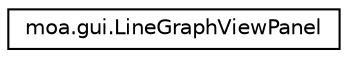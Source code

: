 digraph G
{
  edge [fontname="Helvetica",fontsize="10",labelfontname="Helvetica",labelfontsize="10"];
  node [fontname="Helvetica",fontsize="10",shape=record];
  rankdir=LR;
  Node1 [label="moa.gui.LineGraphViewPanel",height=0.2,width=0.4,color="black", fillcolor="white", style="filled",URL="$classmoa_1_1gui_1_1LineGraphViewPanel.html",tooltip="This panel displays an evaluation learning curve."];
}
